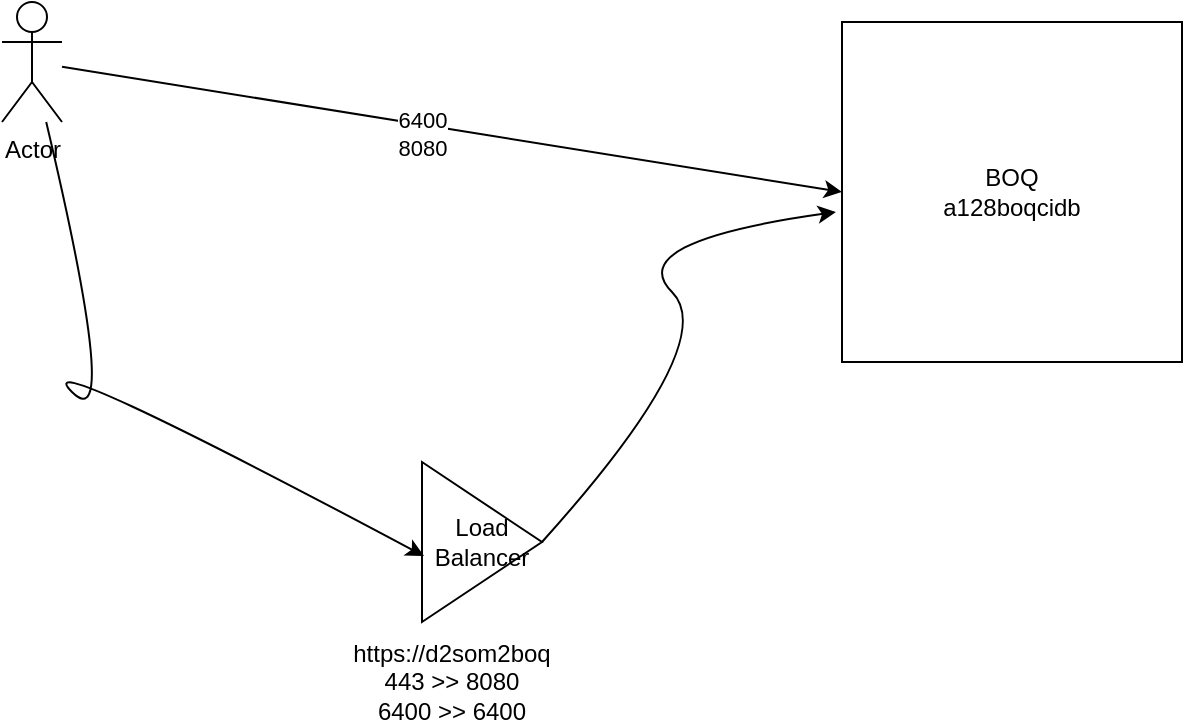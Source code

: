 <mxfile version="13.7.3" type="github">
  <diagram id="00Cz8Mj2DJ0iy6v65t5g" name="Page-1">
    <mxGraphModel dx="1422" dy="794" grid="1" gridSize="10" guides="1" tooltips="1" connect="1" arrows="1" fold="1" page="1" pageScale="1" pageWidth="827" pageHeight="1169" math="0" shadow="0">
      <root>
        <mxCell id="0" />
        <mxCell id="1" parent="0" />
        <mxCell id="Zy5ZLBzedhmBDD1CYLZH-1" value="BOQ&lt;br&gt;a128boqcidb" style="whiteSpace=wrap;html=1;aspect=fixed;" vertex="1" parent="1">
          <mxGeometry x="500" y="220" width="170" height="170" as="geometry" />
        </mxCell>
        <mxCell id="Zy5ZLBzedhmBDD1CYLZH-2" value="Actor" style="shape=umlActor;verticalLabelPosition=bottom;verticalAlign=top;html=1;outlineConnect=0;" vertex="1" parent="1">
          <mxGeometry x="80" y="210" width="30" height="60" as="geometry" />
        </mxCell>
        <mxCell id="Zy5ZLBzedhmBDD1CYLZH-3" value="" style="endArrow=classic;html=1;entryX=0;entryY=0.5;entryDx=0;entryDy=0;" edge="1" parent="1" source="Zy5ZLBzedhmBDD1CYLZH-2" target="Zy5ZLBzedhmBDD1CYLZH-1">
          <mxGeometry width="50" height="50" relative="1" as="geometry">
            <mxPoint x="110" y="220" as="sourcePoint" />
            <mxPoint x="160" y="170" as="targetPoint" />
          </mxGeometry>
        </mxCell>
        <mxCell id="Zy5ZLBzedhmBDD1CYLZH-4" value="6400&lt;br&gt;8080" style="edgeLabel;html=1;align=center;verticalAlign=middle;resizable=0;points=[];" vertex="1" connectable="0" parent="Zy5ZLBzedhmBDD1CYLZH-3">
          <mxGeometry x="-0.073" y="-4" relative="1" as="geometry">
            <mxPoint as="offset" />
          </mxGeometry>
        </mxCell>
        <mxCell id="Zy5ZLBzedhmBDD1CYLZH-5" value="Load Balancer" style="triangle;whiteSpace=wrap;html=1;" vertex="1" parent="1">
          <mxGeometry x="290" y="440" width="60" height="80" as="geometry" />
        </mxCell>
        <mxCell id="Zy5ZLBzedhmBDD1CYLZH-7" value="https://d2som2boq&lt;br&gt;443 &amp;gt;&amp;gt; 8080&lt;br&gt;6400 &amp;gt;&amp;gt; 6400" style="text;html=1;strokeColor=none;fillColor=none;align=center;verticalAlign=middle;whiteSpace=wrap;rounded=0;" vertex="1" parent="1">
          <mxGeometry x="210" y="540" width="190" height="20" as="geometry" />
        </mxCell>
        <mxCell id="Zy5ZLBzedhmBDD1CYLZH-9" value="" style="curved=1;endArrow=classic;html=1;exitX=1;exitY=0.5;exitDx=0;exitDy=0;entryX=-0.018;entryY=0.559;entryDx=0;entryDy=0;entryPerimeter=0;" edge="1" parent="1" source="Zy5ZLBzedhmBDD1CYLZH-5" target="Zy5ZLBzedhmBDD1CYLZH-1">
          <mxGeometry width="50" height="50" relative="1" as="geometry">
            <mxPoint x="390" y="380" as="sourcePoint" />
            <mxPoint x="440" y="330" as="targetPoint" />
            <Array as="points">
              <mxPoint x="440" y="380" />
              <mxPoint x="390" y="330" />
            </Array>
          </mxGeometry>
        </mxCell>
        <mxCell id="Zy5ZLBzedhmBDD1CYLZH-10" value="" style="curved=1;endArrow=classic;html=1;entryX=0.017;entryY=0.588;entryDx=0;entryDy=0;entryPerimeter=0;" edge="1" parent="1" source="Zy5ZLBzedhmBDD1CYLZH-2" target="Zy5ZLBzedhmBDD1CYLZH-5">
          <mxGeometry width="50" height="50" relative="1" as="geometry">
            <mxPoint x="90" y="430" as="sourcePoint" />
            <mxPoint x="140" y="380" as="targetPoint" />
            <Array as="points">
              <mxPoint x="140" y="430" />
              <mxPoint x="90" y="380" />
            </Array>
          </mxGeometry>
        </mxCell>
      </root>
    </mxGraphModel>
  </diagram>
</mxfile>
